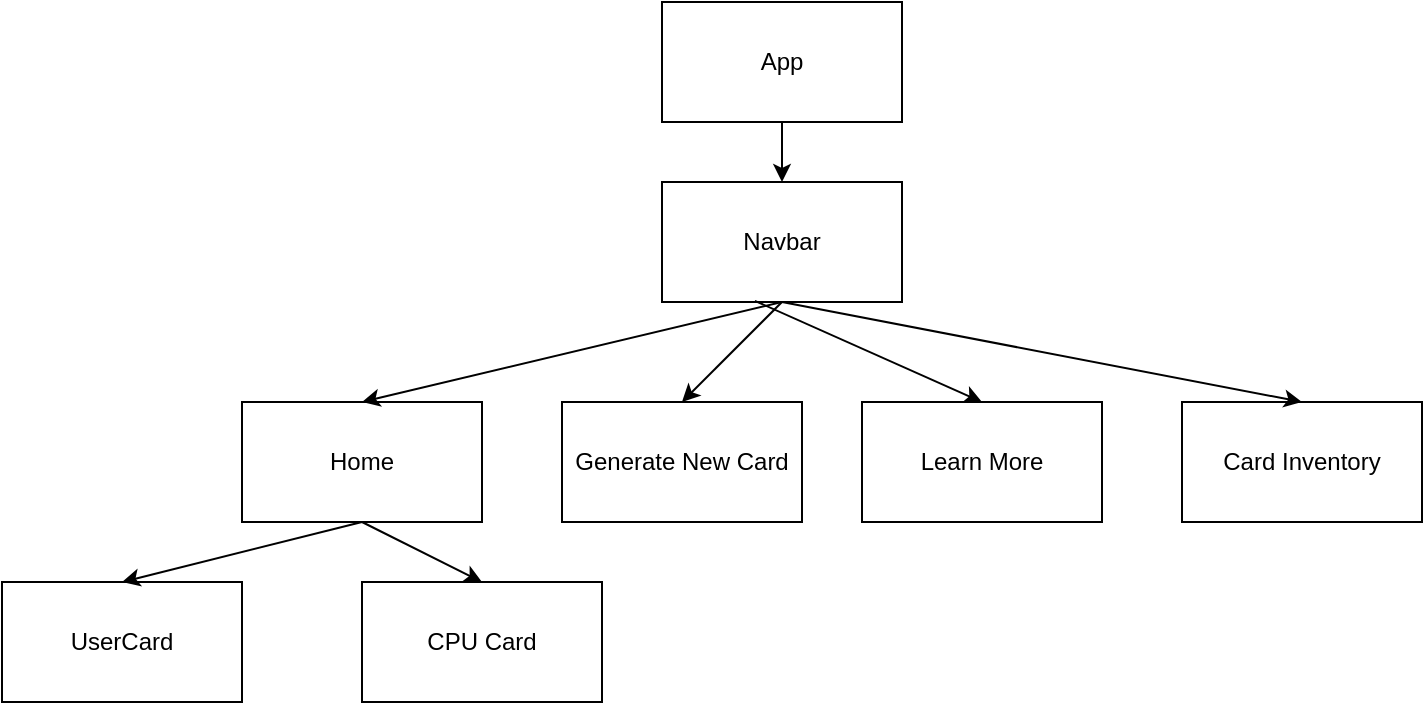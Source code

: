 <mxfile>
    <diagram id="lT8_0EZWUwwVtNEW-hra" name="Page-1">
        <mxGraphModel dx="607" dy="664" grid="1" gridSize="10" guides="1" tooltips="1" connect="1" arrows="1" fold="1" page="1" pageScale="1" pageWidth="850" pageHeight="1100" math="0" shadow="0">
            <root>
                <mxCell id="0"/>
                <mxCell id="1" parent="0"/>
                <mxCell id="2" value="Home&lt;br&gt;" style="whiteSpace=wrap;html=1;" vertex="1" parent="1">
                    <mxGeometry x="210" y="260" width="120" height="60" as="geometry"/>
                </mxCell>
                <mxCell id="3" value="UserCard" style="whiteSpace=wrap;html=1;" vertex="1" parent="1">
                    <mxGeometry x="90" y="350" width="120" height="60" as="geometry"/>
                </mxCell>
                <mxCell id="4" value="CPU Card" style="whiteSpace=wrap;html=1;" vertex="1" parent="1">
                    <mxGeometry x="270" y="350" width="120" height="60" as="geometry"/>
                </mxCell>
                <mxCell id="5" value="Generate New Card" style="whiteSpace=wrap;html=1;" vertex="1" parent="1">
                    <mxGeometry x="370" y="260" width="120" height="60" as="geometry"/>
                </mxCell>
                <mxCell id="7" value="Learn More" style="whiteSpace=wrap;html=1;" vertex="1" parent="1">
                    <mxGeometry x="520" y="260" width="120" height="60" as="geometry"/>
                </mxCell>
                <mxCell id="8" value="Card Inventory" style="whiteSpace=wrap;html=1;" vertex="1" parent="1">
                    <mxGeometry x="680" y="260" width="120" height="60" as="geometry"/>
                </mxCell>
                <mxCell id="10" value="" style="edgeStyle=none;orthogonalLoop=1;jettySize=auto;html=1;entryX=0.5;entryY=0;entryDx=0;entryDy=0;exitX=0.5;exitY=1;exitDx=0;exitDy=0;" edge="1" parent="1" source="2" target="3">
                    <mxGeometry width="80" relative="1" as="geometry">
                        <mxPoint x="240" y="470" as="sourcePoint"/>
                        <mxPoint x="390" y="395" as="targetPoint"/>
                        <Array as="points"/>
                    </mxGeometry>
                </mxCell>
                <mxCell id="11" value="" style="edgeStyle=none;orthogonalLoop=1;jettySize=auto;html=1;entryX=0.5;entryY=0;entryDx=0;entryDy=0;" edge="1" parent="1" target="4">
                    <mxGeometry width="80" relative="1" as="geometry">
                        <mxPoint x="270" y="320" as="sourcePoint"/>
                        <mxPoint x="350" y="320" as="targetPoint"/>
                        <Array as="points"/>
                    </mxGeometry>
                </mxCell>
                <mxCell id="12" value="Navbar" style="whiteSpace=wrap;html=1;" vertex="1" parent="1">
                    <mxGeometry x="420" y="150" width="120" height="60" as="geometry"/>
                </mxCell>
                <mxCell id="13" value="" style="edgeStyle=none;orthogonalLoop=1;jettySize=auto;html=1;entryX=0.5;entryY=0;entryDx=0;entryDy=0;exitX=0.5;exitY=1;exitDx=0;exitDy=0;" edge="1" parent="1" source="12" target="2">
                    <mxGeometry width="80" relative="1" as="geometry">
                        <mxPoint x="460" y="210" as="sourcePoint"/>
                        <mxPoint x="540" y="210" as="targetPoint"/>
                        <Array as="points"/>
                    </mxGeometry>
                </mxCell>
                <mxCell id="14" value="" style="edgeStyle=none;orthogonalLoop=1;jettySize=auto;html=1;entryX=0.5;entryY=0;entryDx=0;entryDy=0;exitX=0.5;exitY=1;exitDx=0;exitDy=0;" edge="1" parent="1" source="12" target="5">
                    <mxGeometry width="80" relative="1" as="geometry">
                        <mxPoint x="460" y="210" as="sourcePoint"/>
                        <mxPoint x="280" y="270" as="targetPoint"/>
                        <Array as="points"/>
                    </mxGeometry>
                </mxCell>
                <mxCell id="15" value="" style="edgeStyle=none;orthogonalLoop=1;jettySize=auto;html=1;entryX=0.5;entryY=0;entryDx=0;entryDy=0;exitX=0.387;exitY=0.99;exitDx=0;exitDy=0;exitPerimeter=0;" edge="1" parent="1" source="12" target="7">
                    <mxGeometry width="80" relative="1" as="geometry">
                        <mxPoint x="470" y="220" as="sourcePoint"/>
                        <mxPoint x="440" y="270" as="targetPoint"/>
                        <Array as="points"/>
                    </mxGeometry>
                </mxCell>
                <mxCell id="16" value="" style="edgeStyle=none;orthogonalLoop=1;jettySize=auto;html=1;entryX=0.5;entryY=0;entryDx=0;entryDy=0;exitX=0.5;exitY=1;exitDx=0;exitDy=0;" edge="1" parent="1" source="12" target="8">
                    <mxGeometry width="80" relative="1" as="geometry">
                        <mxPoint x="490.0" y="210.0" as="sourcePoint"/>
                        <mxPoint x="608.56" y="260.6" as="targetPoint"/>
                        <Array as="points"/>
                    </mxGeometry>
                </mxCell>
                <mxCell id="17" value="App" style="whiteSpace=wrap;html=1;" vertex="1" parent="1">
                    <mxGeometry x="420" y="60" width="120" height="60" as="geometry"/>
                </mxCell>
                <mxCell id="18" value="" style="edgeStyle=none;orthogonalLoop=1;jettySize=auto;html=1;entryX=0.5;entryY=0;entryDx=0;entryDy=0;" edge="1" parent="1" target="12">
                    <mxGeometry width="80" relative="1" as="geometry">
                        <mxPoint x="480" y="120" as="sourcePoint"/>
                        <mxPoint x="540" y="150" as="targetPoint"/>
                        <Array as="points"/>
                    </mxGeometry>
                </mxCell>
            </root>
        </mxGraphModel>
    </diagram>
</mxfile>